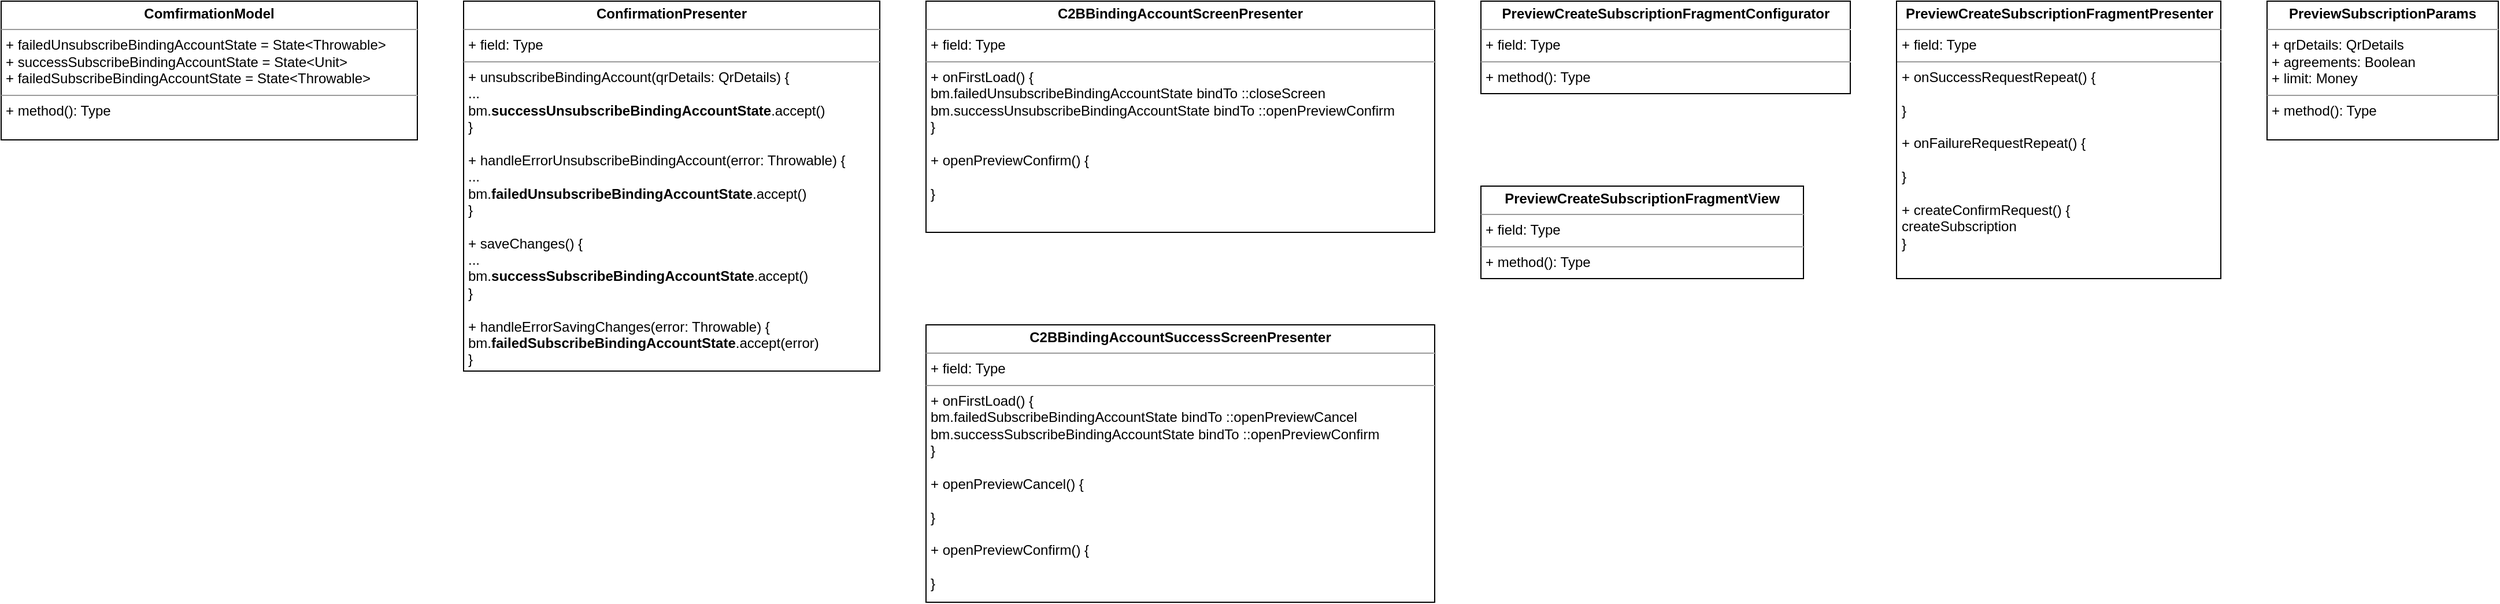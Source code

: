 <mxfile version="20.0.4" type="github">
  <diagram id="072cbzqGZdJSR3o4yALt" name="Page-1">
    <mxGraphModel dx="1650" dy="522" grid="1" gridSize="10" guides="1" tooltips="1" connect="1" arrows="1" fold="1" page="1" pageScale="1" pageWidth="827" pageHeight="1169" math="0" shadow="0">
      <root>
        <mxCell id="0" />
        <mxCell id="1" parent="0" />
        <mxCell id="5DS9fF-XWLZNN3ucQ55--1" value="&lt;p style=&quot;margin:0px;margin-top:4px;text-align:center;&quot;&gt;&lt;b&gt;ConfirmationPresenter&lt;/b&gt;&lt;/p&gt;&lt;hr size=&quot;1&quot;&gt;&lt;p style=&quot;margin:0px;margin-left:4px;&quot;&gt;+ field: Type&lt;/p&gt;&lt;hr size=&quot;1&quot;&gt;&lt;p style=&quot;margin:0px;margin-left:4px;&quot;&gt;+ unsubscribeBindingAccount(qrDetails: QrDetails) {&lt;/p&gt;&lt;p style=&quot;margin:0px;margin-left:4px;&quot;&gt;...&lt;/p&gt;&lt;p style=&quot;margin:0px;margin-left:4px;&quot;&gt;bm.&lt;b&gt;successUnsubscribeBindingAccountState&lt;/b&gt;.accept()&lt;br&gt;&lt;/p&gt;&lt;p style=&quot;margin:0px;margin-left:4px;&quot;&gt;}&lt;/p&gt;&lt;p style=&quot;margin:0px;margin-left:4px;&quot;&gt;&lt;br&gt;&lt;/p&gt;&lt;p style=&quot;margin:0px;margin-left:4px;&quot;&gt;+ handleErrorUnsubscribeBindingAccount(error: Throwable) {&lt;/p&gt;&lt;p style=&quot;margin:0px;margin-left:4px;&quot;&gt;...&lt;/p&gt;&lt;p style=&quot;margin:0px;margin-left:4px;&quot;&gt;bm.&lt;b&gt;failedUnsubscribeBindingAccountState&lt;/b&gt;.accept()&lt;br&gt;&lt;/p&gt;&lt;p style=&quot;margin:0px;margin-left:4px;&quot;&gt;}&lt;/p&gt;&lt;p style=&quot;margin:0px;margin-left:4px;&quot;&gt;&lt;br&gt;&lt;/p&gt;&lt;p style=&quot;margin:0px;margin-left:4px;&quot;&gt;+ saveChanges() {&lt;/p&gt;&lt;p style=&quot;margin:0px;margin-left:4px;&quot;&gt;...&lt;/p&gt;&lt;p style=&quot;margin:0px;margin-left:4px;&quot;&gt;bm.&lt;b&gt;successSubscribeBindingAccountState&lt;/b&gt;.accept()&lt;br&gt;&lt;/p&gt;&lt;p style=&quot;margin:0px;margin-left:4px;&quot;&gt;}&lt;/p&gt;&lt;p style=&quot;margin:0px;margin-left:4px;&quot;&gt;&lt;br&gt;&lt;/p&gt;&lt;p style=&quot;margin:0px;margin-left:4px;&quot;&gt;+ handleErrorSavingChanges(error: Throwable) {&lt;/p&gt;&lt;p style=&quot;margin:0px;margin-left:4px;&quot;&gt;bm.&lt;b&gt;failedSubscribeBindingAccountState&lt;/b&gt;.accept(error)&lt;br&gt;&lt;/p&gt;&lt;p style=&quot;margin:0px;margin-left:4px;&quot;&gt;}&lt;br&gt;&lt;/p&gt;" style="verticalAlign=top;align=left;overflow=fill;fontSize=12;fontFamily=Helvetica;html=1;" vertex="1" parent="1">
          <mxGeometry x="120" y="120" width="360" height="320" as="geometry" />
        </mxCell>
        <mxCell id="5DS9fF-XWLZNN3ucQ55--2" value="&lt;p style=&quot;margin:0px;margin-top:4px;text-align:center;&quot;&gt;&lt;b&gt;C2BBindingAccountScreenPresenter&lt;/b&gt;&lt;/p&gt;&lt;hr size=&quot;1&quot;&gt;&lt;p style=&quot;margin:0px;margin-left:4px;&quot;&gt;+ field: Type&lt;/p&gt;&lt;hr size=&quot;1&quot;&gt;&lt;p style=&quot;margin:0px;margin-left:4px;&quot;&gt;+ onFirstLoad() {&lt;/p&gt;&lt;p style=&quot;margin:0px;margin-left:4px;&quot;&gt;bm.failedUnsubscribeBindingAccountState bindTo ::closeScreen&lt;/p&gt;&lt;p style=&quot;margin:0px;margin-left:4px;&quot;&gt;bm.successUnsubscribeBindingAccountState bindTo ::openPreviewConfirm&lt;br&gt;&lt;/p&gt;&lt;p style=&quot;margin:0px;margin-left:4px;&quot;&gt;}&lt;/p&gt;&lt;p style=&quot;margin:0px;margin-left:4px;&quot;&gt;&lt;br&gt;&lt;/p&gt;&lt;p style=&quot;margin:0px;margin-left:4px;&quot;&gt;+ openPreviewConfirm() {&lt;/p&gt;&lt;p style=&quot;margin:0px;margin-left:4px;&quot;&gt;&lt;br&gt;&lt;/p&gt;&lt;p style=&quot;margin:0px;margin-left:4px;&quot;&gt;}&lt;br&gt;&lt;/p&gt;" style="verticalAlign=top;align=left;overflow=fill;fontSize=12;fontFamily=Helvetica;html=1;" vertex="1" parent="1">
          <mxGeometry x="520" y="120" width="440" height="200" as="geometry" />
        </mxCell>
        <mxCell id="5DS9fF-XWLZNN3ucQ55--4" value="&lt;p style=&quot;margin:0px;margin-top:4px;text-align:center;&quot;&gt;&lt;b&gt;PreviewCreateSubscriptionFragmentView&lt;/b&gt;&lt;/p&gt;&lt;hr size=&quot;1&quot;&gt;&lt;p style=&quot;margin:0px;margin-left:4px;&quot;&gt;+ field: Type&lt;/p&gt;&lt;hr size=&quot;1&quot;&gt;&lt;p style=&quot;margin:0px;margin-left:4px;&quot;&gt;+ method(): Type&lt;/p&gt;" style="verticalAlign=top;align=left;overflow=fill;fontSize=12;fontFamily=Helvetica;html=1;" vertex="1" parent="1">
          <mxGeometry x="1000" y="280" width="279" height="80" as="geometry" />
        </mxCell>
        <mxCell id="5DS9fF-XWLZNN3ucQ55--5" value="&lt;p style=&quot;margin:0px;margin-top:4px;text-align:center;&quot;&gt;&lt;b&gt;PreviewCreateSubscriptionFragmentConfigurator&lt;/b&gt;&lt;/p&gt;&lt;hr size=&quot;1&quot;&gt;&lt;p style=&quot;margin:0px;margin-left:4px;&quot;&gt;+ field: Type&lt;/p&gt;&lt;hr size=&quot;1&quot;&gt;&lt;p style=&quot;margin:0px;margin-left:4px;&quot;&gt;+ method(): Type&lt;/p&gt;" style="verticalAlign=top;align=left;overflow=fill;fontSize=12;fontFamily=Helvetica;html=1;" vertex="1" parent="1">
          <mxGeometry x="1000" y="120" width="319.5" height="80" as="geometry" />
        </mxCell>
        <mxCell id="5DS9fF-XWLZNN3ucQ55--6" value="&lt;p style=&quot;margin:0px;margin-top:4px;text-align:center;&quot;&gt;&lt;b&gt;PreviewCreateSubscriptionFragmentPresenter&lt;/b&gt;&lt;/p&gt;&lt;hr size=&quot;1&quot;&gt;&lt;p style=&quot;margin:0px;margin-left:4px;&quot;&gt;+ field: Type&lt;/p&gt;&lt;hr size=&quot;1&quot;&gt;&lt;p style=&quot;margin:0px;margin-left:4px;&quot;&gt;+ onSuccessRequestRepeat() {&lt;/p&gt;&lt;p style=&quot;margin:0px;margin-left:4px;&quot;&gt;&lt;br&gt;&lt;/p&gt;&lt;p style=&quot;margin:0px;margin-left:4px;&quot;&gt;}&lt;/p&gt;&lt;p style=&quot;margin:0px;margin-left:4px;&quot;&gt;&lt;br&gt;&lt;/p&gt;&lt;p style=&quot;margin:0px;margin-left:4px;&quot;&gt;+ onFailureRequestRepeat() {&lt;/p&gt;&lt;p style=&quot;margin:0px;margin-left:4px;&quot;&gt;&lt;br&gt;&lt;/p&gt;&lt;p style=&quot;margin:0px;margin-left:4px;&quot;&gt;}&lt;/p&gt;&lt;p style=&quot;margin:0px;margin-left:4px;&quot;&gt;&lt;br&gt;&lt;/p&gt;&lt;p style=&quot;margin:0px;margin-left:4px;&quot;&gt;+ createConfirmRequest() {&lt;/p&gt;&lt;p style=&quot;margin:0px;margin-left:4px;&quot;&gt;createSubscription&lt;br&gt;&lt;/p&gt;&lt;p style=&quot;margin:0px;margin-left:4px;&quot;&gt;}&lt;br&gt;&lt;/p&gt;" style="verticalAlign=top;align=left;overflow=fill;fontSize=12;fontFamily=Helvetica;html=1;" vertex="1" parent="1">
          <mxGeometry x="1359.5" y="120" width="280.5" height="240" as="geometry" />
        </mxCell>
        <mxCell id="5DS9fF-XWLZNN3ucQ55--7" value="&lt;p style=&quot;margin:0px;margin-top:4px;text-align:center;&quot;&gt;&lt;b&gt;PreviewSubscriptionParams&lt;/b&gt;&lt;/p&gt;&lt;hr size=&quot;1&quot;&gt;&lt;p style=&quot;margin:0px;margin-left:4px;&quot;&gt;+ qrDetails: QrDetails&lt;/p&gt;&lt;p style=&quot;margin:0px;margin-left:4px;&quot;&gt;+ agreements: Boolean&lt;br&gt;&lt;/p&gt;&lt;p style=&quot;margin:0px;margin-left:4px;&quot;&gt;+ limit: Money&lt;br&gt;&lt;/p&gt;&lt;hr size=&quot;1&quot;&gt;&lt;p style=&quot;margin:0px;margin-left:4px;&quot;&gt;+ method(): Type&lt;/p&gt;" style="verticalAlign=top;align=left;overflow=fill;fontSize=12;fontFamily=Helvetica;html=1;" vertex="1" parent="1">
          <mxGeometry x="1680" y="120" width="200" height="120" as="geometry" />
        </mxCell>
        <mxCell id="5DS9fF-XWLZNN3ucQ55--9" value="&lt;p style=&quot;margin:0px;margin-top:4px;text-align:center;&quot;&gt;&lt;b&gt;ComfirmationModel&lt;/b&gt;&lt;/p&gt;&lt;hr size=&quot;1&quot;&gt;&lt;p style=&quot;margin:0px;margin-left:4px;&quot;&gt;+ failedUnsubscribeBindingAccountState = State&amp;lt;Throwable&amp;gt;&lt;/p&gt;&lt;p style=&quot;margin:0px;margin-left:4px;&quot;&gt;+ successSubscribeBindingAccountState = State&amp;lt;Unit&amp;gt;&lt;/p&gt;&lt;p style=&quot;margin:0px;margin-left:4px;&quot;&gt;+ failedSubscribeBindingAccountState = State&amp;lt;Throwable&amp;gt;&lt;/p&gt;&lt;hr size=&quot;1&quot;&gt;&lt;p style=&quot;margin:0px;margin-left:4px;&quot;&gt;+ method(): Type&lt;/p&gt;" style="verticalAlign=top;align=left;overflow=fill;fontSize=12;fontFamily=Helvetica;html=1;" vertex="1" parent="1">
          <mxGeometry x="-280" y="120" width="360" height="120" as="geometry" />
        </mxCell>
        <mxCell id="5DS9fF-XWLZNN3ucQ55--10" value="&lt;p style=&quot;margin:0px;margin-top:4px;text-align:center;&quot;&gt;&lt;b&gt;C2BBindingAccountSuccessScreenPresenter&lt;/b&gt;&lt;/p&gt;&lt;hr size=&quot;1&quot;&gt;&lt;p style=&quot;margin:0px;margin-left:4px;&quot;&gt;+ field: Type&lt;/p&gt;&lt;hr size=&quot;1&quot;&gt;&lt;p style=&quot;margin:0px;margin-left:4px;&quot;&gt;+ onFirstLoad() {&lt;/p&gt;&lt;p style=&quot;margin:0px;margin-left:4px;&quot;&gt;bm.failedSubscribeBindingAccountState bindTo ::openPreviewCancel&lt;/p&gt;&lt;p style=&quot;margin:0px;margin-left:4px;&quot;&gt;bm.successSubscribeBindingAccountState bindTo ::openPreviewConfirm&lt;br&gt;&lt;/p&gt;&lt;p style=&quot;margin:0px;margin-left:4px;&quot;&gt;}&lt;/p&gt;&lt;p style=&quot;margin:0px;margin-left:4px;&quot;&gt;&lt;br&gt;&lt;/p&gt;&lt;p style=&quot;margin:0px;margin-left:4px;&quot;&gt;+ openPreviewCancel() {&lt;br&gt;&lt;br&gt;}&lt;br&gt;&lt;/p&gt;&lt;p style=&quot;margin:0px;margin-left:4px;&quot;&gt;&lt;br&gt;&lt;/p&gt;&lt;p style=&quot;margin:0px;margin-left:4px;&quot;&gt;+ openPreviewConfirm() {&lt;/p&gt;&lt;p style=&quot;margin:0px;margin-left:4px;&quot;&gt;&lt;br&gt;&lt;/p&gt;&lt;p style=&quot;margin:0px;margin-left:4px;&quot;&gt;}&lt;br&gt;&lt;/p&gt;" style="verticalAlign=top;align=left;overflow=fill;fontSize=12;fontFamily=Helvetica;html=1;" vertex="1" parent="1">
          <mxGeometry x="520" y="400" width="440" height="240" as="geometry" />
        </mxCell>
      </root>
    </mxGraphModel>
  </diagram>
</mxfile>
